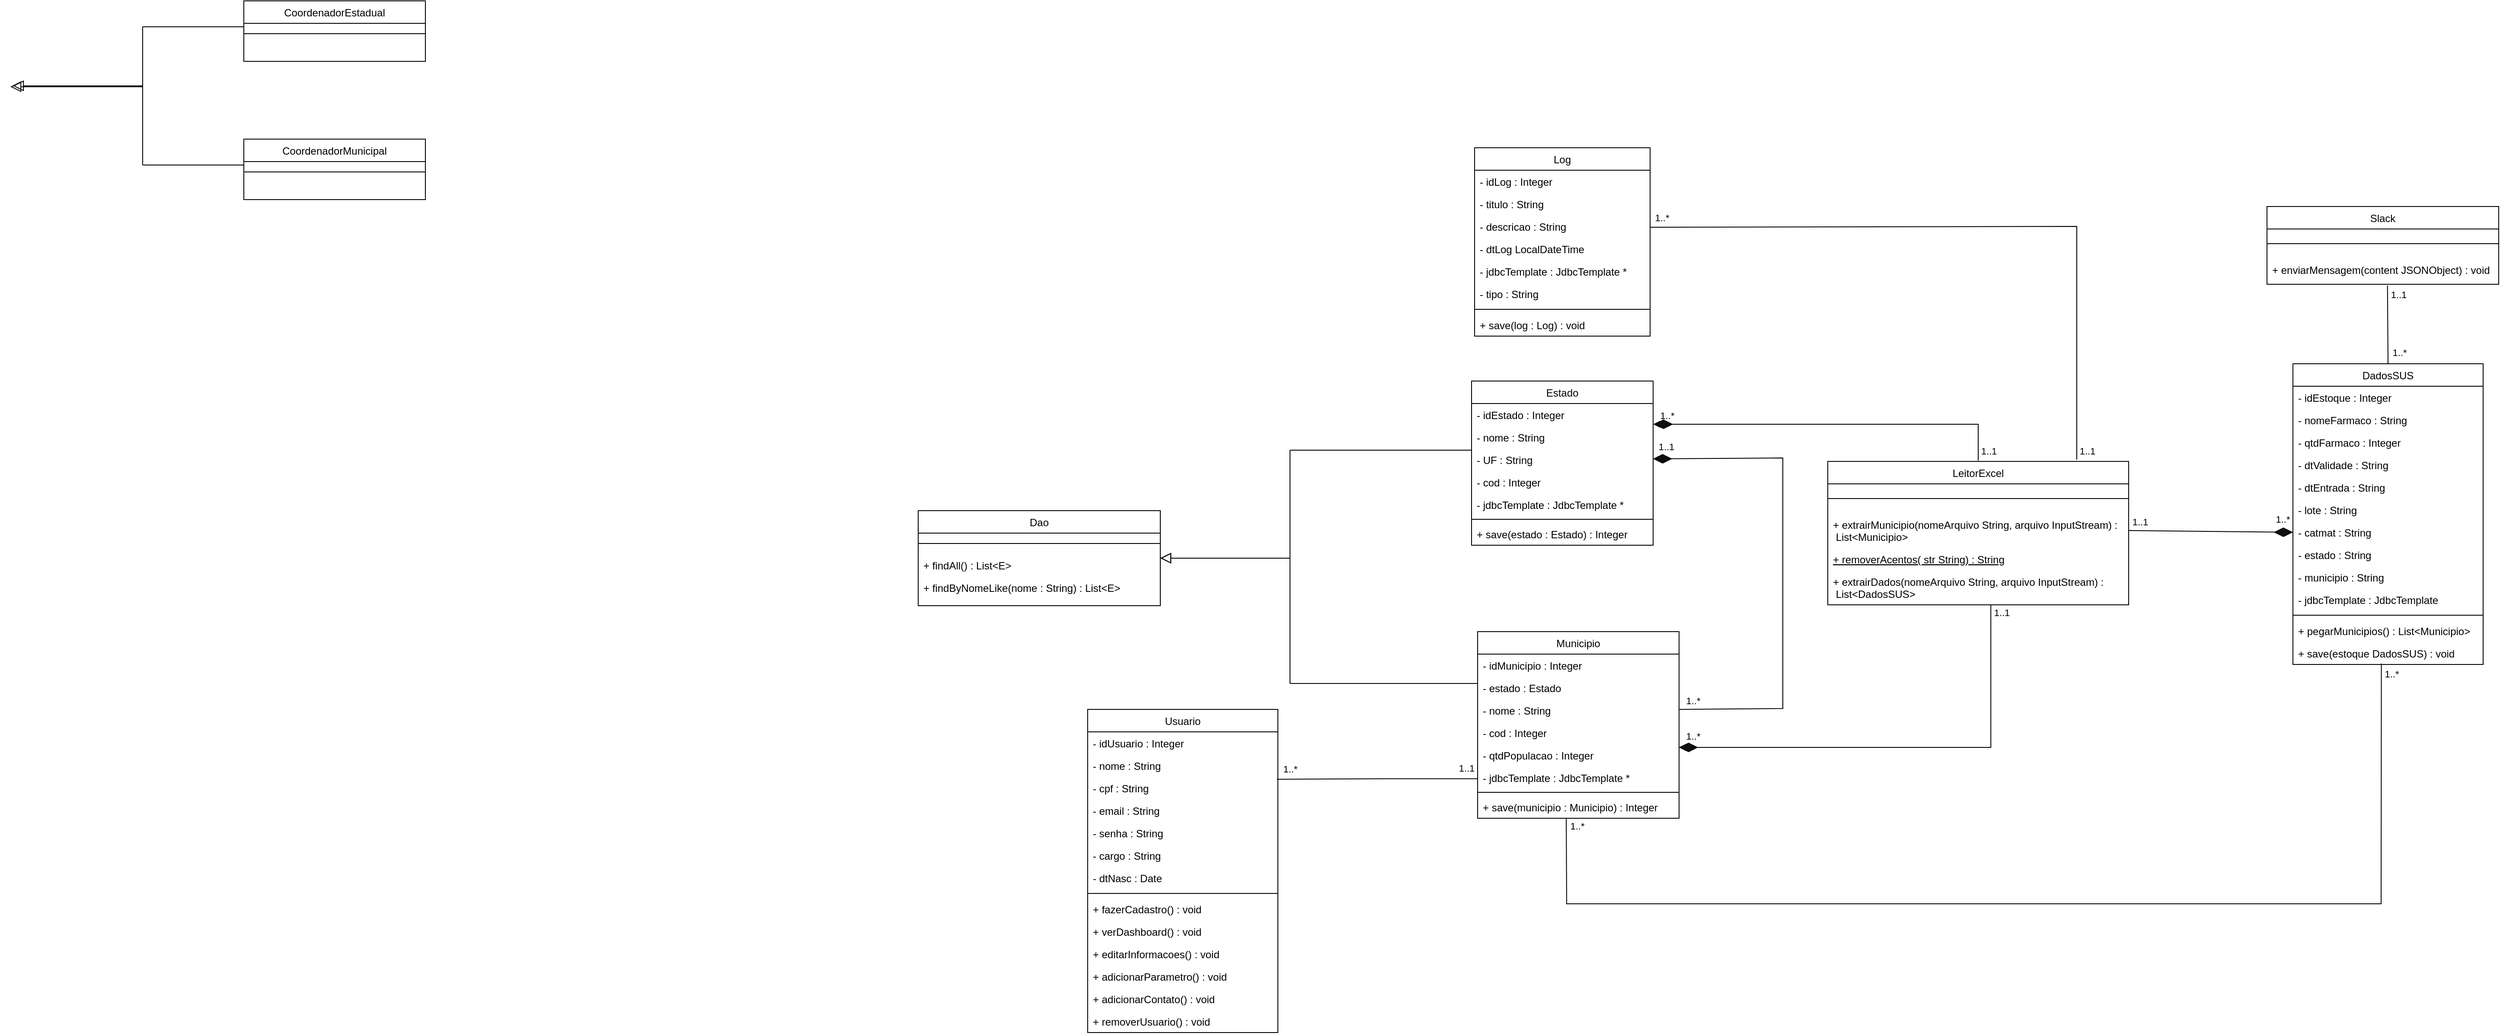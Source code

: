 <mxfile version="24.7.5">
  <diagram name="Página-1" id="pGCyxjSutPrUHobcgKqH">
    <mxGraphModel dx="4229" dy="2455" grid="1" gridSize="10" guides="1" tooltips="1" connect="1" arrows="1" fold="1" page="1" pageScale="1" pageWidth="827" pageHeight="1169" math="0" shadow="0">
      <root>
        <mxCell id="0" />
        <mxCell id="1" parent="0" />
        <mxCell id="TpXut9PCaNIgbUP--g8M-5" value="" style="endArrow=block;endSize=10;endFill=0;shadow=0;strokeWidth=1;rounded=0;curved=0;edgeStyle=elbowEdgeStyle;elbow=vertical;" parent="1" edge="1">
          <mxGeometry width="160" relative="1" as="geometry">
            <mxPoint x="230" y="460" as="sourcePoint" />
            <mxPoint x="80" y="585" as="targetPoint" />
            <Array as="points">
              <mxPoint x="190" y="585" />
            </Array>
          </mxGeometry>
        </mxCell>
        <mxCell id="TpXut9PCaNIgbUP--g8M-6" value="Estado" style="swimlane;fontStyle=0;align=center;verticalAlign=top;childLayout=stackLayout;horizontal=1;startSize=26;horizontalStack=0;resizeParent=1;resizeLast=0;collapsible=1;marginBottom=0;rounded=0;shadow=0;strokeWidth=1;" parent="1" vertex="1">
          <mxGeometry x="440" y="380" width="210" height="190" as="geometry">
            <mxRectangle x="340" y="380" width="170" height="26" as="alternateBounds" />
          </mxGeometry>
        </mxCell>
        <mxCell id="TpXut9PCaNIgbUP--g8M-7" value="- idEstado : Integer" style="text;align=left;verticalAlign=top;spacingLeft=4;spacingRight=4;overflow=hidden;rotatable=0;points=[[0,0.5],[1,0.5]];portConstraint=eastwest;" parent="TpXut9PCaNIgbUP--g8M-6" vertex="1">
          <mxGeometry y="26" width="210" height="26" as="geometry" />
        </mxCell>
        <mxCell id="TpXut9PCaNIgbUP--g8M-8" value="- nome : String" style="text;align=left;verticalAlign=top;spacingLeft=4;spacingRight=4;overflow=hidden;rotatable=0;points=[[0,0.5],[1,0.5]];portConstraint=eastwest;" parent="TpXut9PCaNIgbUP--g8M-6" vertex="1">
          <mxGeometry y="52" width="210" height="26" as="geometry" />
        </mxCell>
        <mxCell id="TpXut9PCaNIgbUP--g8M-9" value="- UF : String" style="text;align=left;verticalAlign=top;spacingLeft=4;spacingRight=4;overflow=hidden;rotatable=0;points=[[0,0.5],[1,0.5]];portConstraint=eastwest;" parent="TpXut9PCaNIgbUP--g8M-6" vertex="1">
          <mxGeometry y="78" width="210" height="26" as="geometry" />
        </mxCell>
        <mxCell id="TpXut9PCaNIgbUP--g8M-10" value="- cod : Integer" style="text;align=left;verticalAlign=top;spacingLeft=4;spacingRight=4;overflow=hidden;rotatable=0;points=[[0,0.5],[1,0.5]];portConstraint=eastwest;" parent="TpXut9PCaNIgbUP--g8M-6" vertex="1">
          <mxGeometry y="104" width="210" height="26" as="geometry" />
        </mxCell>
        <mxCell id="TpXut9PCaNIgbUP--g8M-207" value="- jdbcTemplate : JdbcTemplate *" style="text;align=left;verticalAlign=top;spacingLeft=4;spacingRight=4;overflow=hidden;rotatable=0;points=[[0,0.5],[1,0.5]];portConstraint=eastwest;" parent="TpXut9PCaNIgbUP--g8M-6" vertex="1">
          <mxGeometry y="130" width="210" height="26" as="geometry" />
        </mxCell>
        <mxCell id="TpXut9PCaNIgbUP--g8M-11" value="" style="line;html=1;strokeWidth=1;align=left;verticalAlign=middle;spacingTop=-1;spacingLeft=3;spacingRight=3;rotatable=0;labelPosition=right;points=[];portConstraint=eastwest;" parent="TpXut9PCaNIgbUP--g8M-6" vertex="1">
          <mxGeometry y="156" width="210" height="8" as="geometry" />
        </mxCell>
        <mxCell id="TpXut9PCaNIgbUP--g8M-208" value="+ save(estado : Estado) : Integer" style="text;align=left;verticalAlign=top;spacingLeft=4;spacingRight=4;overflow=hidden;rotatable=0;points=[[0,0.5],[1,0.5]];portConstraint=eastwest;" parent="TpXut9PCaNIgbUP--g8M-6" vertex="1">
          <mxGeometry y="164" width="210" height="26" as="geometry" />
        </mxCell>
        <mxCell id="TpXut9PCaNIgbUP--g8M-12" value="" style="endArrow=block;endSize=10;endFill=0;shadow=0;strokeWidth=1;rounded=0;curved=0;edgeStyle=elbowEdgeStyle;elbow=vertical;" parent="1" edge="1">
          <mxGeometry width="160" relative="1" as="geometry">
            <mxPoint x="230" y="730" as="sourcePoint" />
            <mxPoint x="80" y="585" as="targetPoint" />
            <Array as="points">
              <mxPoint x="230" y="585" />
            </Array>
          </mxGeometry>
        </mxCell>
        <mxCell id="TpXut9PCaNIgbUP--g8M-15" value="LeitorExcel" style="swimlane;fontStyle=0;align=center;verticalAlign=top;childLayout=stackLayout;horizontal=1;startSize=26;horizontalStack=0;resizeParent=1;resizeLast=0;collapsible=1;marginBottom=0;rounded=0;shadow=0;strokeWidth=1;" parent="1" vertex="1">
          <mxGeometry x="852" y="473" width="348" height="166" as="geometry">
            <mxRectangle x="340" y="380" width="170" height="26" as="alternateBounds" />
          </mxGeometry>
        </mxCell>
        <mxCell id="TpXut9PCaNIgbUP--g8M-16" value="" style="line;html=1;strokeWidth=1;align=left;verticalAlign=middle;spacingTop=-1;spacingLeft=3;spacingRight=3;rotatable=0;labelPosition=right;points=[];portConstraint=eastwest;" parent="TpXut9PCaNIgbUP--g8M-15" vertex="1">
          <mxGeometry y="26" width="348" height="34" as="geometry" />
        </mxCell>
        <mxCell id="TpXut9PCaNIgbUP--g8M-17" value="+ extrairMunicipio(nomeArquivo String, arquivo InputStream) :&#xa; List&lt;Municipio&gt;" style="text;align=left;verticalAlign=top;spacingLeft=4;spacingRight=4;overflow=hidden;rotatable=0;points=[[0,0.5],[1,0.5]];portConstraint=eastwest;" parent="TpXut9PCaNIgbUP--g8M-15" vertex="1">
          <mxGeometry y="60" width="348" height="40" as="geometry" />
        </mxCell>
        <mxCell id="TpXut9PCaNIgbUP--g8M-18" value="+ removerAcentos( str String) : String" style="text;align=left;verticalAlign=top;spacingLeft=4;spacingRight=4;overflow=hidden;rotatable=0;points=[[0,0.5],[1,0.5]];portConstraint=eastwest;fontStyle=4" parent="TpXut9PCaNIgbUP--g8M-15" vertex="1">
          <mxGeometry y="100" width="348" height="26" as="geometry" />
        </mxCell>
        <mxCell id="TpXut9PCaNIgbUP--g8M-165" value="+ extrairDados(nomeArquivo String, arquivo InputStream) :&#xa; List&lt;DadosSUS&gt;" style="text;align=left;verticalAlign=top;spacingLeft=4;spacingRight=4;overflow=hidden;rotatable=0;points=[[0,0.5],[1,0.5]];portConstraint=eastwest;" parent="TpXut9PCaNIgbUP--g8M-15" vertex="1">
          <mxGeometry y="126" width="348" height="40" as="geometry" />
        </mxCell>
        <mxCell id="TpXut9PCaNIgbUP--g8M-34" value="Municipio" style="swimlane;fontStyle=0;align=center;verticalAlign=top;childLayout=stackLayout;horizontal=1;startSize=26;horizontalStack=0;resizeParent=1;resizeLast=0;collapsible=1;marginBottom=0;rounded=0;shadow=0;strokeWidth=1;" parent="1" vertex="1">
          <mxGeometry x="447" y="670" width="233" height="216" as="geometry">
            <mxRectangle x="340" y="380" width="170" height="26" as="alternateBounds" />
          </mxGeometry>
        </mxCell>
        <mxCell id="TpXut9PCaNIgbUP--g8M-35" value="- idMunicipio : Integer" style="text;align=left;verticalAlign=top;spacingLeft=4;spacingRight=4;overflow=hidden;rotatable=0;points=[[0,0.5],[1,0.5]];portConstraint=eastwest;" parent="TpXut9PCaNIgbUP--g8M-34" vertex="1">
          <mxGeometry y="26" width="233" height="26" as="geometry" />
        </mxCell>
        <mxCell id="TpXut9PCaNIgbUP--g8M-36" value="- estado : Estado" style="text;align=left;verticalAlign=top;spacingLeft=4;spacingRight=4;overflow=hidden;rotatable=0;points=[[0,0.5],[1,0.5]];portConstraint=eastwest;" parent="TpXut9PCaNIgbUP--g8M-34" vertex="1">
          <mxGeometry y="52" width="233" height="26" as="geometry" />
        </mxCell>
        <mxCell id="TpXut9PCaNIgbUP--g8M-37" value="- nome : String" style="text;align=left;verticalAlign=top;spacingLeft=4;spacingRight=4;overflow=hidden;rotatable=0;points=[[0,0.5],[1,0.5]];portConstraint=eastwest;" parent="TpXut9PCaNIgbUP--g8M-34" vertex="1">
          <mxGeometry y="78" width="233" height="26" as="geometry" />
        </mxCell>
        <mxCell id="TpXut9PCaNIgbUP--g8M-38" value="- cod : Integer" style="text;align=left;verticalAlign=top;spacingLeft=4;spacingRight=4;overflow=hidden;rotatable=0;points=[[0,0.5],[1,0.5]];portConstraint=eastwest;" parent="TpXut9PCaNIgbUP--g8M-34" vertex="1">
          <mxGeometry y="104" width="233" height="26" as="geometry" />
        </mxCell>
        <mxCell id="TpXut9PCaNIgbUP--g8M-39" value="- qtdPopulacao : Integer" style="text;align=left;verticalAlign=top;spacingLeft=4;spacingRight=4;overflow=hidden;rotatable=0;points=[[0,0.5],[1,0.5]];portConstraint=eastwest;" parent="TpXut9PCaNIgbUP--g8M-34" vertex="1">
          <mxGeometry y="130" width="233" height="26" as="geometry" />
        </mxCell>
        <mxCell id="TpXut9PCaNIgbUP--g8M-24" value="- jdbcTemplate : JdbcTemplate *" style="text;align=left;verticalAlign=top;spacingLeft=4;spacingRight=4;overflow=hidden;rotatable=0;points=[[0,0.5],[1,0.5]];portConstraint=eastwest;" parent="TpXut9PCaNIgbUP--g8M-34" vertex="1">
          <mxGeometry y="156" width="233" height="26" as="geometry" />
        </mxCell>
        <mxCell id="TpXut9PCaNIgbUP--g8M-40" value="" style="line;html=1;strokeWidth=1;align=left;verticalAlign=middle;spacingTop=-1;spacingLeft=3;spacingRight=3;rotatable=0;labelPosition=right;points=[];portConstraint=eastwest;" parent="TpXut9PCaNIgbUP--g8M-34" vertex="1">
          <mxGeometry y="182" width="233" height="8" as="geometry" />
        </mxCell>
        <mxCell id="TpXut9PCaNIgbUP--g8M-26" value="+ save(municipio : Municipio) : Integer" style="text;align=left;verticalAlign=top;spacingLeft=4;spacingRight=4;overflow=hidden;rotatable=0;points=[[0,0.5],[1,0.5]];portConstraint=eastwest;" parent="TpXut9PCaNIgbUP--g8M-34" vertex="1">
          <mxGeometry y="190" width="233" height="26" as="geometry" />
        </mxCell>
        <mxCell id="TpXut9PCaNIgbUP--g8M-41" value="Log" style="swimlane;fontStyle=0;align=center;verticalAlign=top;childLayout=stackLayout;horizontal=1;startSize=26;horizontalStack=0;resizeParent=1;resizeLast=0;collapsible=1;marginBottom=0;rounded=0;shadow=0;strokeWidth=1;" parent="1" vertex="1">
          <mxGeometry x="443.5" y="110" width="203" height="218" as="geometry">
            <mxRectangle x="220" y="120" width="160" height="26" as="alternateBounds" />
          </mxGeometry>
        </mxCell>
        <mxCell id="TpXut9PCaNIgbUP--g8M-42" value="- idLog : Integer" style="text;align=left;verticalAlign=top;spacingLeft=4;spacingRight=4;overflow=hidden;rotatable=0;points=[[0,0.5],[1,0.5]];portConstraint=eastwest;" parent="TpXut9PCaNIgbUP--g8M-41" vertex="1">
          <mxGeometry y="26" width="203" height="26" as="geometry" />
        </mxCell>
        <mxCell id="TpXut9PCaNIgbUP--g8M-43" value="- titulo : String" style="text;align=left;verticalAlign=top;spacingLeft=4;spacingRight=4;overflow=hidden;rotatable=0;points=[[0,0.5],[1,0.5]];portConstraint=eastwest;rounded=0;shadow=0;html=0;" parent="TpXut9PCaNIgbUP--g8M-41" vertex="1">
          <mxGeometry y="52" width="203" height="26" as="geometry" />
        </mxCell>
        <mxCell id="TpXut9PCaNIgbUP--g8M-44" value="- descricao : String" style="text;align=left;verticalAlign=top;spacingLeft=4;spacingRight=4;overflow=hidden;rotatable=0;points=[[0,0.5],[1,0.5]];portConstraint=eastwest;rounded=0;shadow=0;html=0;" parent="TpXut9PCaNIgbUP--g8M-41" vertex="1">
          <mxGeometry y="78" width="203" height="26" as="geometry" />
        </mxCell>
        <mxCell id="TpXut9PCaNIgbUP--g8M-45" value="- dtLog LocalDateTime" style="text;align=left;verticalAlign=top;spacingLeft=4;spacingRight=4;overflow=hidden;rotatable=0;points=[[0,0.5],[1,0.5]];portConstraint=eastwest;rounded=0;shadow=0;html=0;" parent="TpXut9PCaNIgbUP--g8M-41" vertex="1">
          <mxGeometry y="104" width="203" height="26" as="geometry" />
        </mxCell>
        <mxCell id="TpXut9PCaNIgbUP--g8M-20" value="- jdbcTemplate : JdbcTemplate *" style="text;align=left;verticalAlign=top;spacingLeft=4;spacingRight=4;overflow=hidden;rotatable=0;points=[[0,0.5],[1,0.5]];portConstraint=eastwest;" parent="TpXut9PCaNIgbUP--g8M-41" vertex="1">
          <mxGeometry y="130" width="203" height="26" as="geometry" />
        </mxCell>
        <mxCell id="TpXut9PCaNIgbUP--g8M-46" value="- tipo : String" style="text;align=left;verticalAlign=top;spacingLeft=4;spacingRight=4;overflow=hidden;rotatable=0;points=[[0,0.5],[1,0.5]];portConstraint=eastwest;rounded=0;shadow=0;html=0;" parent="TpXut9PCaNIgbUP--g8M-41" vertex="1">
          <mxGeometry y="156" width="203" height="26" as="geometry" />
        </mxCell>
        <mxCell id="TpXut9PCaNIgbUP--g8M-47" value="" style="line;html=1;strokeWidth=1;align=left;verticalAlign=middle;spacingTop=-1;spacingLeft=3;spacingRight=3;rotatable=0;labelPosition=right;points=[];portConstraint=eastwest;" parent="TpXut9PCaNIgbUP--g8M-41" vertex="1">
          <mxGeometry y="182" width="203" height="10" as="geometry" />
        </mxCell>
        <mxCell id="TpXut9PCaNIgbUP--g8M-22" value="+ save(log : Log) : void" style="text;align=left;verticalAlign=top;spacingLeft=4;spacingRight=4;overflow=hidden;rotatable=0;points=[[0,0.5],[1,0.5]];portConstraint=eastwest;" parent="TpXut9PCaNIgbUP--g8M-41" vertex="1">
          <mxGeometry y="192" width="203" height="26" as="geometry" />
        </mxCell>
        <mxCell id="TpXut9PCaNIgbUP--g8M-48" value="" style="endArrow=none;html=1;rounded=0;exitX=1;exitY=0.5;exitDx=0;exitDy=0;entryX=1;entryY=0.5;entryDx=0;entryDy=0;" parent="1" edge="1">
          <mxGeometry width="50" height="50" relative="1" as="geometry">
            <mxPoint x="680" y="760.0" as="sourcePoint" />
            <mxPoint x="650" y="470.0" as="targetPoint" />
            <Array as="points">
              <mxPoint x="800" y="759" />
              <mxPoint x="800" y="469" />
            </Array>
          </mxGeometry>
        </mxCell>
        <mxCell id="TpXut9PCaNIgbUP--g8M-49" value="1..*" style="edgeLabel;html=1;align=center;verticalAlign=middle;resizable=0;points=[];" parent="TpXut9PCaNIgbUP--g8M-48" vertex="1" connectable="0">
          <mxGeometry x="-0.911" y="-1" relative="1" as="geometry">
            <mxPoint x="-9" y="-11" as="offset" />
          </mxGeometry>
        </mxCell>
        <mxCell id="TpXut9PCaNIgbUP--g8M-50" value="1..1" style="edgeLabel;html=1;align=center;verticalAlign=middle;resizable=0;points=[];" parent="TpXut9PCaNIgbUP--g8M-48" vertex="1" connectable="0">
          <mxGeometry x="0.92" y="-1" relative="1" as="geometry">
            <mxPoint x="-8" y="-13" as="offset" />
          </mxGeometry>
        </mxCell>
        <mxCell id="TpXut9PCaNIgbUP--g8M-55" value="" style="endArrow=open;shadow=0;strokeWidth=1;rounded=0;curved=0;endFill=1;edgeStyle=elbowEdgeStyle;elbow=vertical;entryX=1.02;entryY=0.915;entryDx=0;entryDy=0;entryPerimeter=0;" parent="1" edge="1">
          <mxGeometry x="0.5" y="41" relative="1" as="geometry">
            <mxPoint x="1026" y="472" as="sourcePoint" />
            <mxPoint x="650.2" y="429.79" as="targetPoint" />
            <mxPoint x="-40" y="32" as="offset" />
            <Array as="points">
              <mxPoint x="1016" y="430" />
            </Array>
          </mxGeometry>
        </mxCell>
        <mxCell id="TpXut9PCaNIgbUP--g8M-56" value="1..*" style="edgeLabel;html=1;align=center;verticalAlign=middle;resizable=0;points=[];" parent="TpXut9PCaNIgbUP--g8M-55" vertex="1" connectable="0">
          <mxGeometry x="0.855" relative="1" as="geometry">
            <mxPoint x="-15" y="-10" as="offset" />
          </mxGeometry>
        </mxCell>
        <mxCell id="ZU8Cx3COqx6KzPjUD9Aj-15" value="1..1" style="edgeLabel;html=1;align=center;verticalAlign=middle;resizable=0;points=[];" vertex="1" connectable="0" parent="TpXut9PCaNIgbUP--g8M-55">
          <mxGeometry x="-0.938" y="-2" relative="1" as="geometry">
            <mxPoint x="10" y="2" as="offset" />
          </mxGeometry>
        </mxCell>
        <mxCell id="TpXut9PCaNIgbUP--g8M-57" value="" style="endArrow=open;shadow=0;strokeWidth=1;rounded=0;curved=0;endFill=1;edgeStyle=elbowEdgeStyle;elbow=vertical;exitX=0.542;exitY=1.006;exitDx=0;exitDy=0;exitPerimeter=0;" parent="1" source="TpXut9PCaNIgbUP--g8M-165" edge="1">
          <mxGeometry x="0.5" y="41" relative="1" as="geometry">
            <mxPoint x="1040" y="613" as="sourcePoint" />
            <mxPoint x="680" y="804" as="targetPoint" />
            <mxPoint x="-40" y="32" as="offset" />
            <Array as="points">
              <mxPoint x="840" y="804" />
            </Array>
          </mxGeometry>
        </mxCell>
        <mxCell id="TpXut9PCaNIgbUP--g8M-58" value="1..*" style="edgeLabel;html=1;align=center;verticalAlign=middle;resizable=0;points=[];" parent="TpXut9PCaNIgbUP--g8M-57" vertex="1" connectable="0">
          <mxGeometry x="0.923" relative="1" as="geometry">
            <mxPoint x="-5" y="-13" as="offset" />
          </mxGeometry>
        </mxCell>
        <mxCell id="ZU8Cx3COqx6KzPjUD9Aj-14" value="1..1" style="edgeLabel;html=1;align=center;verticalAlign=middle;resizable=0;points=[];" vertex="1" connectable="0" parent="TpXut9PCaNIgbUP--g8M-57">
          <mxGeometry x="-0.96" relative="1" as="geometry">
            <mxPoint x="12" y="-2" as="offset" />
          </mxGeometry>
        </mxCell>
        <mxCell id="TpXut9PCaNIgbUP--g8M-59" value="Dao" style="swimlane;fontStyle=0;align=center;verticalAlign=top;childLayout=stackLayout;horizontal=1;startSize=26;horizontalStack=0;resizeParent=1;resizeLast=0;collapsible=1;marginBottom=0;rounded=0;shadow=0;strokeWidth=1;" parent="1" vertex="1">
          <mxGeometry x="-200" y="530" width="280" height="110" as="geometry">
            <mxRectangle x="130" y="380" width="160" height="26" as="alternateBounds" />
          </mxGeometry>
        </mxCell>
        <mxCell id="TpXut9PCaNIgbUP--g8M-60" value="" style="line;html=1;strokeWidth=1;align=left;verticalAlign=middle;spacingTop=-1;spacingLeft=3;spacingRight=3;rotatable=0;labelPosition=right;points=[];portConstraint=eastwest;" parent="TpXut9PCaNIgbUP--g8M-59" vertex="1">
          <mxGeometry y="26" width="280" height="24" as="geometry" />
        </mxCell>
        <mxCell id="TpXut9PCaNIgbUP--g8M-61" value="+ findAll() : List&lt;E&gt;" style="text;align=left;verticalAlign=top;spacingLeft=4;spacingRight=4;overflow=hidden;rotatable=0;points=[[0,0.5],[1,0.5]];portConstraint=eastwest;" parent="TpXut9PCaNIgbUP--g8M-59" vertex="1">
          <mxGeometry y="50" width="280" height="26" as="geometry" />
        </mxCell>
        <mxCell id="TpXut9PCaNIgbUP--g8M-62" value="+ findByNomeLike(nome : String) : List&lt;E&gt;" style="text;align=left;verticalAlign=top;spacingLeft=4;spacingRight=4;overflow=hidden;rotatable=0;points=[[0,0.5],[1,0.5]];portConstraint=eastwest;" parent="TpXut9PCaNIgbUP--g8M-59" vertex="1">
          <mxGeometry y="76" width="280" height="26" as="geometry" />
        </mxCell>
        <mxCell id="TpXut9PCaNIgbUP--g8M-65" value="" style="rhombus;whiteSpace=wrap;html=1;rotation=-90;fillColor=#0F0F0F;" parent="1" vertex="1">
          <mxGeometry x="656" y="460" width="10" height="20" as="geometry" />
        </mxCell>
        <mxCell id="TpXut9PCaNIgbUP--g8M-136" value="DadosSUS" style="swimlane;fontStyle=0;align=center;verticalAlign=top;childLayout=stackLayout;horizontal=1;startSize=26;horizontalStack=0;resizeParent=1;resizeLast=0;collapsible=1;marginBottom=0;rounded=0;shadow=0;strokeWidth=1;" parent="1" vertex="1">
          <mxGeometry x="1390" y="360" width="220" height="348" as="geometry">
            <mxRectangle x="220" y="120" width="160" height="26" as="alternateBounds" />
          </mxGeometry>
        </mxCell>
        <mxCell id="TpXut9PCaNIgbUP--g8M-137" value="- idEstoque : Integer" style="text;align=left;verticalAlign=top;spacingLeft=4;spacingRight=4;overflow=hidden;rotatable=0;points=[[0,0.5],[1,0.5]];portConstraint=eastwest;" parent="TpXut9PCaNIgbUP--g8M-136" vertex="1">
          <mxGeometry y="26" width="220" height="26" as="geometry" />
        </mxCell>
        <mxCell id="TpXut9PCaNIgbUP--g8M-138" value="- nomeFarmaco : String" style="text;align=left;verticalAlign=top;spacingLeft=4;spacingRight=4;overflow=hidden;rotatable=0;points=[[0,0.5],[1,0.5]];portConstraint=eastwest;rounded=0;shadow=0;html=0;" parent="TpXut9PCaNIgbUP--g8M-136" vertex="1">
          <mxGeometry y="52" width="220" height="26" as="geometry" />
        </mxCell>
        <mxCell id="TpXut9PCaNIgbUP--g8M-139" value="- qtdFarmaco : Integer" style="text;align=left;verticalAlign=top;spacingLeft=4;spacingRight=4;overflow=hidden;rotatable=0;points=[[0,0.5],[1,0.5]];portConstraint=eastwest;rounded=0;shadow=0;html=0;" parent="TpXut9PCaNIgbUP--g8M-136" vertex="1">
          <mxGeometry y="78" width="220" height="26" as="geometry" />
        </mxCell>
        <mxCell id="TpXut9PCaNIgbUP--g8M-140" value="- dtValidade : String" style="text;align=left;verticalAlign=top;spacingLeft=4;spacingRight=4;overflow=hidden;rotatable=0;points=[[0,0.5],[1,0.5]];portConstraint=eastwest;rounded=0;shadow=0;html=0;" parent="TpXut9PCaNIgbUP--g8M-136" vertex="1">
          <mxGeometry y="104" width="220" height="26" as="geometry" />
        </mxCell>
        <mxCell id="TpXut9PCaNIgbUP--g8M-141" value="- dtEntrada : String" style="text;align=left;verticalAlign=top;spacingLeft=4;spacingRight=4;overflow=hidden;rotatable=0;points=[[0,0.5],[1,0.5]];portConstraint=eastwest;rounded=0;shadow=0;html=0;" parent="TpXut9PCaNIgbUP--g8M-136" vertex="1">
          <mxGeometry y="130" width="220" height="26" as="geometry" />
        </mxCell>
        <mxCell id="TpXut9PCaNIgbUP--g8M-142" value="- lote : String" style="text;align=left;verticalAlign=top;spacingLeft=4;spacingRight=4;overflow=hidden;rotatable=0;points=[[0,0.5],[1,0.5]];portConstraint=eastwest;rounded=0;shadow=0;html=0;" parent="TpXut9PCaNIgbUP--g8M-136" vertex="1">
          <mxGeometry y="156" width="220" height="26" as="geometry" />
        </mxCell>
        <mxCell id="TpXut9PCaNIgbUP--g8M-143" value="- catmat : String" style="text;align=left;verticalAlign=top;spacingLeft=4;spacingRight=4;overflow=hidden;rotatable=0;points=[[0,0.5],[1,0.5]];portConstraint=eastwest;rounded=0;shadow=0;html=0;" parent="TpXut9PCaNIgbUP--g8M-136" vertex="1">
          <mxGeometry y="182" width="220" height="26" as="geometry" />
        </mxCell>
        <mxCell id="TpXut9PCaNIgbUP--g8M-144" value="- estado : String" style="text;align=left;verticalAlign=top;spacingLeft=4;spacingRight=4;overflow=hidden;rotatable=0;points=[[0,0.5],[1,0.5]];portConstraint=eastwest;rounded=0;shadow=0;html=0;" parent="TpXut9PCaNIgbUP--g8M-136" vertex="1">
          <mxGeometry y="208" width="220" height="26" as="geometry" />
        </mxCell>
        <mxCell id="TpXut9PCaNIgbUP--g8M-145" value="- municipio : String" style="text;align=left;verticalAlign=top;spacingLeft=4;spacingRight=4;overflow=hidden;rotatable=0;points=[[0,0.5],[1,0.5]];portConstraint=eastwest;rounded=0;shadow=0;html=0;" parent="TpXut9PCaNIgbUP--g8M-136" vertex="1">
          <mxGeometry y="234" width="220" height="26" as="geometry" />
        </mxCell>
        <mxCell id="TpXut9PCaNIgbUP--g8M-157" value="- jdbcTemplate : JdbcTemplate" style="text;align=left;verticalAlign=top;spacingLeft=4;spacingRight=4;overflow=hidden;rotatable=0;points=[[0,0.5],[1,0.5]];portConstraint=eastwest;" parent="TpXut9PCaNIgbUP--g8M-136" vertex="1">
          <mxGeometry y="260" width="220" height="26" as="geometry" />
        </mxCell>
        <mxCell id="TpXut9PCaNIgbUP--g8M-146" value="" style="line;html=1;strokeWidth=1;align=left;verticalAlign=middle;spacingTop=-1;spacingLeft=3;spacingRight=3;rotatable=0;labelPosition=right;points=[];portConstraint=eastwest;" parent="TpXut9PCaNIgbUP--g8M-136" vertex="1">
          <mxGeometry y="286" width="220" height="10" as="geometry" />
        </mxCell>
        <mxCell id="TpXut9PCaNIgbUP--g8M-159" value="+ pegarMunicipios() : List&lt;Municipio&gt;" style="text;align=left;verticalAlign=top;spacingLeft=4;spacingRight=4;overflow=hidden;rotatable=0;points=[[0,0.5],[1,0.5]];portConstraint=eastwest;" parent="TpXut9PCaNIgbUP--g8M-136" vertex="1">
          <mxGeometry y="296" width="220" height="26" as="geometry" />
        </mxCell>
        <mxCell id="TpXut9PCaNIgbUP--g8M-160" value="+ save(estoque DadosSUS) : void" style="text;align=left;verticalAlign=top;spacingLeft=4;spacingRight=4;overflow=hidden;rotatable=0;points=[[0,0.5],[1,0.5]];portConstraint=eastwest;" parent="TpXut9PCaNIgbUP--g8M-136" vertex="1">
          <mxGeometry y="322" width="220" height="26" as="geometry" />
        </mxCell>
        <mxCell id="TpXut9PCaNIgbUP--g8M-203" value="Slack" style="swimlane;fontStyle=0;align=center;verticalAlign=top;childLayout=stackLayout;horizontal=1;startSize=26;horizontalStack=0;resizeParent=1;resizeLast=0;collapsible=1;marginBottom=0;rounded=0;shadow=0;strokeWidth=1;" parent="1" vertex="1">
          <mxGeometry x="1360" y="178" width="268" height="90" as="geometry">
            <mxRectangle x="340" y="380" width="170" height="26" as="alternateBounds" />
          </mxGeometry>
        </mxCell>
        <mxCell id="TpXut9PCaNIgbUP--g8M-204" value="" style="line;html=1;strokeWidth=1;align=left;verticalAlign=middle;spacingTop=-1;spacingLeft=3;spacingRight=3;rotatable=0;labelPosition=right;points=[];portConstraint=eastwest;" parent="TpXut9PCaNIgbUP--g8M-203" vertex="1">
          <mxGeometry y="26" width="268" height="34" as="geometry" />
        </mxCell>
        <mxCell id="TpXut9PCaNIgbUP--g8M-205" value="+ enviarMensagem(content JSONObject) : void" style="text;align=left;verticalAlign=top;spacingLeft=4;spacingRight=4;overflow=hidden;rotatable=0;points=[[0,0.5],[1,0.5]];portConstraint=eastwest;" parent="TpXut9PCaNIgbUP--g8M-203" vertex="1">
          <mxGeometry y="60" width="268" height="30" as="geometry" />
        </mxCell>
        <mxCell id="TpXut9PCaNIgbUP--g8M-209" value="" style="endArrow=none;html=1;rounded=0;entryX=0;entryY=0.5;entryDx=0;entryDy=0;" parent="1" edge="1">
          <mxGeometry width="50" height="50" relative="1" as="geometry">
            <mxPoint x="230" y="460" as="sourcePoint" />
            <mxPoint x="440" y="460" as="targetPoint" />
          </mxGeometry>
        </mxCell>
        <mxCell id="TpXut9PCaNIgbUP--g8M-210" value="" style="endArrow=none;html=1;rounded=0;entryX=0;entryY=0.5;entryDx=0;entryDy=0;" parent="1" edge="1">
          <mxGeometry width="50" height="50" relative="1" as="geometry">
            <mxPoint x="230" y="730" as="sourcePoint" />
            <mxPoint x="447" y="730" as="targetPoint" />
          </mxGeometry>
        </mxCell>
        <mxCell id="TpXut9PCaNIgbUP--g8M-214" value="" style="endArrow=none;html=1;rounded=0;entryX=0;entryY=0.5;entryDx=0;entryDy=0;exitX=1;exitY=0.5;exitDx=0;exitDy=0;" parent="1" source="TpXut9PCaNIgbUP--g8M-17" target="TpXut9PCaNIgbUP--g8M-143" edge="1">
          <mxGeometry width="50" height="50" relative="1" as="geometry">
            <mxPoint x="880" y="490" as="sourcePoint" />
            <mxPoint x="930" y="440" as="targetPoint" />
          </mxGeometry>
        </mxCell>
        <mxCell id="ZU8Cx3COqx6KzPjUD9Aj-20" value="1..1" style="edgeLabel;html=1;align=center;verticalAlign=middle;resizable=0;points=[];" vertex="1" connectable="0" parent="TpXut9PCaNIgbUP--g8M-214">
          <mxGeometry x="-0.881" y="2" relative="1" as="geometry">
            <mxPoint x="1" y="-8" as="offset" />
          </mxGeometry>
        </mxCell>
        <mxCell id="ZU8Cx3COqx6KzPjUD9Aj-21" value="1..*" style="edgeLabel;html=1;align=center;verticalAlign=middle;resizable=0;points=[];" vertex="1" connectable="0" parent="TpXut9PCaNIgbUP--g8M-214">
          <mxGeometry x="0.677" y="1" relative="1" as="geometry">
            <mxPoint x="18" y="-14" as="offset" />
          </mxGeometry>
        </mxCell>
        <mxCell id="TpXut9PCaNIgbUP--g8M-216" value="" style="endArrow=none;html=1;rounded=0;exitX=0.44;exitY=1.214;exitDx=0;exitDy=0;exitPerimeter=0;entryX=0.465;entryY=1.154;entryDx=0;entryDy=0;entryPerimeter=0;" parent="1" edge="1">
          <mxGeometry width="50" height="50" relative="1" as="geometry">
            <mxPoint x="549.52" y="886.564" as="sourcePoint" />
            <mxPoint x="1492.3" y="707.004" as="targetPoint" />
            <Array as="points">
              <mxPoint x="550" y="985" />
              <mxPoint x="1492" y="985" />
            </Array>
          </mxGeometry>
        </mxCell>
        <mxCell id="ZU8Cx3COqx6KzPjUD9Aj-12" value="1..*" style="edgeLabel;html=1;align=center;verticalAlign=middle;resizable=0;points=[];" vertex="1" connectable="0" parent="TpXut9PCaNIgbUP--g8M-216">
          <mxGeometry x="-0.988" y="1" relative="1" as="geometry">
            <mxPoint x="11" as="offset" />
          </mxGeometry>
        </mxCell>
        <mxCell id="ZU8Cx3COqx6KzPjUD9Aj-13" value="1..*" style="edgeLabel;html=1;align=center;verticalAlign=middle;resizable=0;points=[];" vertex="1" connectable="0" parent="TpXut9PCaNIgbUP--g8M-216">
          <mxGeometry x="0.979" y="-2" relative="1" as="geometry">
            <mxPoint x="9" y="-2" as="offset" />
          </mxGeometry>
        </mxCell>
        <mxCell id="TpXut9PCaNIgbUP--g8M-217" value="Usuario" style="swimlane;fontStyle=0;align=center;verticalAlign=top;childLayout=stackLayout;horizontal=1;startSize=26;horizontalStack=0;resizeParent=1;resizeLast=0;collapsible=1;marginBottom=0;rounded=0;shadow=0;strokeWidth=1;" parent="1" vertex="1">
          <mxGeometry x="-4" y="760" width="220" height="374" as="geometry">
            <mxRectangle x="220" y="120" width="160" height="26" as="alternateBounds" />
          </mxGeometry>
        </mxCell>
        <mxCell id="TpXut9PCaNIgbUP--g8M-218" value="- idUsuario : Integer" style="text;align=left;verticalAlign=top;spacingLeft=4;spacingRight=4;overflow=hidden;rotatable=0;points=[[0,0.5],[1,0.5]];portConstraint=eastwest;" parent="TpXut9PCaNIgbUP--g8M-217" vertex="1">
          <mxGeometry y="26" width="220" height="26" as="geometry" />
        </mxCell>
        <mxCell id="TpXut9PCaNIgbUP--g8M-219" value="- nome : String" style="text;align=left;verticalAlign=top;spacingLeft=4;spacingRight=4;overflow=hidden;rotatable=0;points=[[0,0.5],[1,0.5]];portConstraint=eastwest;rounded=0;shadow=0;html=0;" parent="TpXut9PCaNIgbUP--g8M-217" vertex="1">
          <mxGeometry y="52" width="220" height="26" as="geometry" />
        </mxCell>
        <mxCell id="TpXut9PCaNIgbUP--g8M-220" value="- cpf : String" style="text;align=left;verticalAlign=top;spacingLeft=4;spacingRight=4;overflow=hidden;rotatable=0;points=[[0,0.5],[1,0.5]];portConstraint=eastwest;rounded=0;shadow=0;html=0;" parent="TpXut9PCaNIgbUP--g8M-217" vertex="1">
          <mxGeometry y="78" width="220" height="26" as="geometry" />
        </mxCell>
        <mxCell id="TpXut9PCaNIgbUP--g8M-221" value="- email : String" style="text;align=left;verticalAlign=top;spacingLeft=4;spacingRight=4;overflow=hidden;rotatable=0;points=[[0,0.5],[1,0.5]];portConstraint=eastwest;rounded=0;shadow=0;html=0;" parent="TpXut9PCaNIgbUP--g8M-217" vertex="1">
          <mxGeometry y="104" width="220" height="26" as="geometry" />
        </mxCell>
        <mxCell id="TpXut9PCaNIgbUP--g8M-222" value="- senha : String" style="text;align=left;verticalAlign=top;spacingLeft=4;spacingRight=4;overflow=hidden;rotatable=0;points=[[0,0.5],[1,0.5]];portConstraint=eastwest;rounded=0;shadow=0;html=0;" parent="TpXut9PCaNIgbUP--g8M-217" vertex="1">
          <mxGeometry y="130" width="220" height="26" as="geometry" />
        </mxCell>
        <mxCell id="TpXut9PCaNIgbUP--g8M-223" value="- cargo : String" style="text;align=left;verticalAlign=top;spacingLeft=4;spacingRight=4;overflow=hidden;rotatable=0;points=[[0,0.5],[1,0.5]];portConstraint=eastwest;rounded=0;shadow=0;html=0;" parent="TpXut9PCaNIgbUP--g8M-217" vertex="1">
          <mxGeometry y="156" width="220" height="26" as="geometry" />
        </mxCell>
        <mxCell id="TpXut9PCaNIgbUP--g8M-224" value="- dtNasc : Date" style="text;align=left;verticalAlign=top;spacingLeft=4;spacingRight=4;overflow=hidden;rotatable=0;points=[[0,0.5],[1,0.5]];portConstraint=eastwest;rounded=0;shadow=0;html=0;" parent="TpXut9PCaNIgbUP--g8M-217" vertex="1">
          <mxGeometry y="182" width="220" height="26" as="geometry" />
        </mxCell>
        <mxCell id="TpXut9PCaNIgbUP--g8M-228" value="" style="line;html=1;strokeWidth=1;align=left;verticalAlign=middle;spacingTop=-1;spacingLeft=3;spacingRight=3;rotatable=0;labelPosition=right;points=[];portConstraint=eastwest;" parent="TpXut9PCaNIgbUP--g8M-217" vertex="1">
          <mxGeometry y="208" width="220" height="10" as="geometry" />
        </mxCell>
        <mxCell id="TpXut9PCaNIgbUP--g8M-229" value="+ fazerCadastro() : void" style="text;align=left;verticalAlign=top;spacingLeft=4;spacingRight=4;overflow=hidden;rotatable=0;points=[[0,0.5],[1,0.5]];portConstraint=eastwest;" parent="TpXut9PCaNIgbUP--g8M-217" vertex="1">
          <mxGeometry y="218" width="220" height="26" as="geometry" />
        </mxCell>
        <mxCell id="TpXut9PCaNIgbUP--g8M-230" value="+ verDashboard() : void" style="text;align=left;verticalAlign=top;spacingLeft=4;spacingRight=4;overflow=hidden;rotatable=0;points=[[0,0.5],[1,0.5]];portConstraint=eastwest;" parent="TpXut9PCaNIgbUP--g8M-217" vertex="1">
          <mxGeometry y="244" width="220" height="26" as="geometry" />
        </mxCell>
        <mxCell id="TpXut9PCaNIgbUP--g8M-231" value="+ editarInformacoes() : void" style="text;align=left;verticalAlign=top;spacingLeft=4;spacingRight=4;overflow=hidden;rotatable=0;points=[[0,0.5],[1,0.5]];portConstraint=eastwest;" parent="TpXut9PCaNIgbUP--g8M-217" vertex="1">
          <mxGeometry y="270" width="220" height="26" as="geometry" />
        </mxCell>
        <mxCell id="TpXut9PCaNIgbUP--g8M-232" value="+ adicionarParametro() : void" style="text;align=left;verticalAlign=top;spacingLeft=4;spacingRight=4;overflow=hidden;rotatable=0;points=[[0,0.5],[1,0.5]];portConstraint=eastwest;" parent="TpXut9PCaNIgbUP--g8M-217" vertex="1">
          <mxGeometry y="296" width="220" height="26" as="geometry" />
        </mxCell>
        <mxCell id="TpXut9PCaNIgbUP--g8M-233" value="+ adicionarContato() : void" style="text;align=left;verticalAlign=top;spacingLeft=4;spacingRight=4;overflow=hidden;rotatable=0;points=[[0,0.5],[1,0.5]];portConstraint=eastwest;" parent="TpXut9PCaNIgbUP--g8M-217" vertex="1">
          <mxGeometry y="322" width="220" height="26" as="geometry" />
        </mxCell>
        <mxCell id="TpXut9PCaNIgbUP--g8M-234" value="+ removerUsuario() : void" style="text;align=left;verticalAlign=top;spacingLeft=4;spacingRight=4;overflow=hidden;rotatable=0;points=[[0,0.5],[1,0.5]];portConstraint=eastwest;" parent="TpXut9PCaNIgbUP--g8M-217" vertex="1">
          <mxGeometry y="348" width="220" height="26" as="geometry" />
        </mxCell>
        <mxCell id="TpXut9PCaNIgbUP--g8M-235" value="" style="endArrow=block;endSize=10;endFill=0;shadow=0;strokeWidth=1;rounded=0;curved=0;edgeStyle=elbowEdgeStyle;elbow=vertical;" parent="1" edge="1">
          <mxGeometry width="160" relative="1" as="geometry">
            <mxPoint x="-1097" y="-30" as="sourcePoint" />
            <mxPoint x="-1250" y="39.33" as="targetPoint" />
            <Array as="points">
              <mxPoint x="-1140" y="39.33" />
            </Array>
          </mxGeometry>
        </mxCell>
        <mxCell id="TpXut9PCaNIgbUP--g8M-236" value="" style="endArrow=block;endSize=10;endFill=0;shadow=0;strokeWidth=1;rounded=0;curved=0;edgeStyle=elbowEdgeStyle;elbow=vertical;" parent="1" edge="1">
          <mxGeometry width="160" relative="1" as="geometry">
            <mxPoint x="-1097" y="130" as="sourcePoint" />
            <mxPoint x="-1247" y="38.33" as="targetPoint" />
            <Array as="points">
              <mxPoint x="-1097" y="38.33" />
            </Array>
          </mxGeometry>
        </mxCell>
        <mxCell id="TpXut9PCaNIgbUP--g8M-237" value="" style="endArrow=none;html=1;rounded=0;" parent="1" edge="1">
          <mxGeometry width="50" height="50" relative="1" as="geometry">
            <mxPoint x="-1097" y="-30" as="sourcePoint" />
            <mxPoint x="-980" y="-30" as="targetPoint" />
          </mxGeometry>
        </mxCell>
        <mxCell id="TpXut9PCaNIgbUP--g8M-238" value="" style="endArrow=none;html=1;rounded=0;" parent="1" edge="1">
          <mxGeometry width="50" height="50" relative="1" as="geometry">
            <mxPoint x="-1097" y="130" as="sourcePoint" />
            <mxPoint x="-980" y="130" as="targetPoint" />
          </mxGeometry>
        </mxCell>
        <mxCell id="TpXut9PCaNIgbUP--g8M-239" value="CoordenadorEstadual" style="swimlane;fontStyle=0;align=center;verticalAlign=top;childLayout=stackLayout;horizontal=1;startSize=26;horizontalStack=0;resizeParent=1;resizeLast=0;collapsible=1;marginBottom=0;rounded=0;shadow=0;strokeWidth=1;" parent="1" vertex="1">
          <mxGeometry x="-980" y="-60" width="210" height="70" as="geometry">
            <mxRectangle x="340" y="380" width="170" height="26" as="alternateBounds" />
          </mxGeometry>
        </mxCell>
        <mxCell id="TpXut9PCaNIgbUP--g8M-245" value="" style="line;html=1;strokeWidth=1;align=left;verticalAlign=middle;spacingTop=-1;spacingLeft=3;spacingRight=3;rotatable=0;labelPosition=right;points=[];portConstraint=eastwest;" parent="TpXut9PCaNIgbUP--g8M-239" vertex="1">
          <mxGeometry y="26" width="210" height="24" as="geometry" />
        </mxCell>
        <mxCell id="TpXut9PCaNIgbUP--g8M-247" value="CoordenadorMunicipal" style="swimlane;fontStyle=0;align=center;verticalAlign=top;childLayout=stackLayout;horizontal=1;startSize=26;horizontalStack=0;resizeParent=1;resizeLast=0;collapsible=1;marginBottom=0;rounded=0;shadow=0;strokeWidth=1;" parent="1" vertex="1">
          <mxGeometry x="-980" y="100" width="210" height="70" as="geometry">
            <mxRectangle x="340" y="380" width="170" height="26" as="alternateBounds" />
          </mxGeometry>
        </mxCell>
        <mxCell id="TpXut9PCaNIgbUP--g8M-248" value="" style="line;html=1;strokeWidth=1;align=left;verticalAlign=middle;spacingTop=-1;spacingLeft=3;spacingRight=3;rotatable=0;labelPosition=right;points=[];portConstraint=eastwest;" parent="TpXut9PCaNIgbUP--g8M-247" vertex="1">
          <mxGeometry y="26" width="210" height="24" as="geometry" />
        </mxCell>
        <mxCell id="ZU8Cx3COqx6KzPjUD9Aj-1" value="" style="endArrow=none;html=1;rounded=0;entryX=0;entryY=0.5;entryDx=0;entryDy=0;exitX=0.995;exitY=0.111;exitDx=0;exitDy=0;exitPerimeter=0;" edge="1" parent="1" source="TpXut9PCaNIgbUP--g8M-220">
          <mxGeometry width="50" height="50" relative="1" as="geometry">
            <mxPoint x="225.72" y="839.996" as="sourcePoint" />
            <mxPoint x="447" y="840.19" as="targetPoint" />
            <Array as="points">
              <mxPoint x="340" y="840.19" />
            </Array>
          </mxGeometry>
        </mxCell>
        <mxCell id="ZU8Cx3COqx6KzPjUD9Aj-10" value="1..*" style="edgeLabel;html=1;align=center;verticalAlign=middle;resizable=0;points=[];" vertex="1" connectable="0" parent="ZU8Cx3COqx6KzPjUD9Aj-1">
          <mxGeometry x="-0.876" y="-2" relative="1" as="geometry">
            <mxPoint y="-14" as="offset" />
          </mxGeometry>
        </mxCell>
        <mxCell id="ZU8Cx3COqx6KzPjUD9Aj-11" value="1..1" style="edgeLabel;html=1;align=center;verticalAlign=middle;resizable=0;points=[];" vertex="1" connectable="0" parent="ZU8Cx3COqx6KzPjUD9Aj-1">
          <mxGeometry x="0.841" relative="1" as="geometry">
            <mxPoint x="5" y="-12" as="offset" />
          </mxGeometry>
        </mxCell>
        <mxCell id="ZU8Cx3COqx6KzPjUD9Aj-2" value="" style="rhombus;whiteSpace=wrap;html=1;rotation=-90;fillColor=#0F0F0F;" vertex="1" parent="1">
          <mxGeometry x="686" y="794" width="10" height="20" as="geometry" />
        </mxCell>
        <mxCell id="ZU8Cx3COqx6KzPjUD9Aj-6" value="" style="rhombus;whiteSpace=wrap;html=1;rotation=-90;fillColor=#0F0F0F;" vertex="1" parent="1">
          <mxGeometry x="657" y="420" width="10" height="20" as="geometry" />
        </mxCell>
        <mxCell id="ZU8Cx3COqx6KzPjUD9Aj-7" value="" style="rhombus;whiteSpace=wrap;html=1;rotation=-90;fillColor=#0F0F0F;" vertex="1" parent="1">
          <mxGeometry x="1374" y="545" width="10" height="20" as="geometry" />
        </mxCell>
        <mxCell id="ZU8Cx3COqx6KzPjUD9Aj-8" value="" style="endArrow=none;html=1;rounded=0;entryX=0.52;entryY=1.045;entryDx=0;entryDy=0;entryPerimeter=0;exitX=0.5;exitY=0;exitDx=0;exitDy=0;" edge="1" parent="1" source="TpXut9PCaNIgbUP--g8M-136" target="TpXut9PCaNIgbUP--g8M-205">
          <mxGeometry width="50" height="50" relative="1" as="geometry">
            <mxPoint x="760" y="650" as="sourcePoint" />
            <mxPoint x="810" y="600" as="targetPoint" />
          </mxGeometry>
        </mxCell>
        <mxCell id="ZU8Cx3COqx6KzPjUD9Aj-18" value="1..*" style="edgeLabel;html=1;align=center;verticalAlign=middle;resizable=0;points=[];" vertex="1" connectable="0" parent="ZU8Cx3COqx6KzPjUD9Aj-8">
          <mxGeometry x="-0.702" relative="1" as="geometry">
            <mxPoint x="13" as="offset" />
          </mxGeometry>
        </mxCell>
        <mxCell id="ZU8Cx3COqx6KzPjUD9Aj-19" value="1..1" style="edgeLabel;html=1;align=center;verticalAlign=middle;resizable=0;points=[];" vertex="1" connectable="0" parent="ZU8Cx3COqx6KzPjUD9Aj-8">
          <mxGeometry x="0.75" y="-1" relative="1" as="geometry">
            <mxPoint x="11" y="-1" as="offset" />
          </mxGeometry>
        </mxCell>
        <mxCell id="ZU8Cx3COqx6KzPjUD9Aj-9" value="" style="endArrow=none;html=1;rounded=0;exitX=1;exitY=0.5;exitDx=0;exitDy=0;" edge="1" parent="1">
          <mxGeometry width="50" height="50" relative="1" as="geometry">
            <mxPoint x="646.5" y="202" as="sourcePoint" />
            <mxPoint x="1140" y="471" as="targetPoint" />
            <Array as="points">
              <mxPoint x="1140" y="201" />
            </Array>
          </mxGeometry>
        </mxCell>
        <mxCell id="ZU8Cx3COqx6KzPjUD9Aj-16" value="1..*" style="edgeLabel;html=1;align=center;verticalAlign=middle;resizable=0;points=[];" vertex="1" connectable="0" parent="ZU8Cx3COqx6KzPjUD9Aj-9">
          <mxGeometry x="-0.945" y="-2" relative="1" as="geometry">
            <mxPoint x="-8" y="-13" as="offset" />
          </mxGeometry>
        </mxCell>
        <mxCell id="ZU8Cx3COqx6KzPjUD9Aj-17" value="1..1" style="edgeLabel;html=1;align=center;verticalAlign=middle;resizable=0;points=[];" vertex="1" connectable="0" parent="ZU8Cx3COqx6KzPjUD9Aj-9">
          <mxGeometry x="0.947" y="3" relative="1" as="geometry">
            <mxPoint x="9" y="10" as="offset" />
          </mxGeometry>
        </mxCell>
      </root>
    </mxGraphModel>
  </diagram>
</mxfile>
